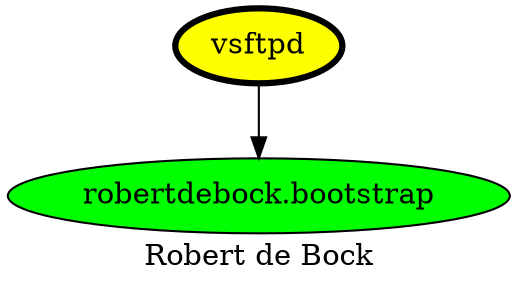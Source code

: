 digraph PhiloDilemma {
  label = "Robert de Bock" ;
  overlap=false
  {
    "vsftpd" [fillcolor=yellow style=filled penwidth=3]
    "robertdebock.bootstrap" [fillcolor=green style=filled]
  }
  "vsftpd" -> "robertdebock.bootstrap"
}
